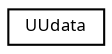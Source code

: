 digraph "Graphical Class Hierarchy"
{
  edge [fontname="Sans",fontsize="8",labelfontname="Sans",labelfontsize="8"];
  node [fontname="Sans",fontsize="8",shape=record];
  rankdir="LR";
  Node1 [label="UUdata",height=0.2,width=0.4,color="black", fillcolor="white", style="filled",URL="$union_u_udata.html"];
}
